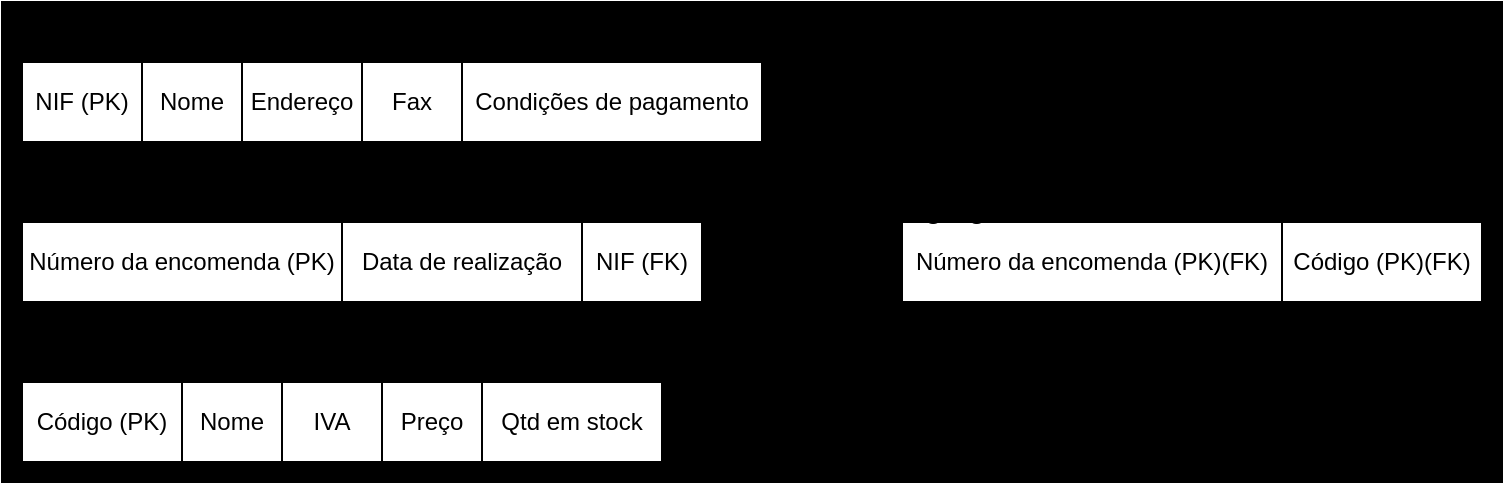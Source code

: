 <mxfile version="28.2.5">
  <diagram name="Página-1" id="wDtdxY2_IoBniYwo5wt_">
    <mxGraphModel dx="1040" dy="593" grid="1" gridSize="10" guides="1" tooltips="1" connect="1" arrows="1" fold="1" page="1" pageScale="1" pageWidth="827" pageHeight="1169" math="0" shadow="0">
      <root>
        <mxCell id="0" />
        <mxCell id="1" parent="0" />
        <mxCell id="pKLedcCFIGrDwByX7Gnq-29" value="" style="rounded=0;whiteSpace=wrap;html=1;fillColor=light-dark(#000000,#545252);" vertex="1" parent="1">
          <mxGeometry x="30" y="10" width="750" height="240" as="geometry" />
        </mxCell>
        <mxCell id="pKLedcCFIGrDwByX7Gnq-2" value="NIF (PK)" style="rounded=0;whiteSpace=wrap;html=1;" vertex="1" parent="1">
          <mxGeometry x="40" y="40" width="60" height="40" as="geometry" />
        </mxCell>
        <mxCell id="pKLedcCFIGrDwByX7Gnq-3" value="&lt;font style=&quot;font-size: 14px;&quot;&gt;Fornecedor&lt;/font&gt;" style="text;strokeColor=none;fillColor=none;html=1;fontSize=24;fontStyle=1;verticalAlign=middle;align=center;" vertex="1" parent="1">
          <mxGeometry x="30" y="20" width="100" height="20" as="geometry" />
        </mxCell>
        <mxCell id="pKLedcCFIGrDwByX7Gnq-4" value="Nome" style="rounded=0;whiteSpace=wrap;html=1;" vertex="1" parent="1">
          <mxGeometry x="100" y="40" width="50" height="40" as="geometry" />
        </mxCell>
        <mxCell id="pKLedcCFIGrDwByX7Gnq-6" value="Condições de pagamento" style="rounded=0;whiteSpace=wrap;html=1;" vertex="1" parent="1">
          <mxGeometry x="260" y="40" width="150" height="40" as="geometry" />
        </mxCell>
        <mxCell id="pKLedcCFIGrDwByX7Gnq-7" value="Fax" style="rounded=0;whiteSpace=wrap;html=1;" vertex="1" parent="1">
          <mxGeometry x="210" y="40" width="50" height="40" as="geometry" />
        </mxCell>
        <mxCell id="pKLedcCFIGrDwByX7Gnq-8" value="Endereço" style="rounded=0;whiteSpace=wrap;html=1;" vertex="1" parent="1">
          <mxGeometry x="150" y="40" width="60" height="40" as="geometry" />
        </mxCell>
        <mxCell id="pKLedcCFIGrDwByX7Gnq-9" value="Número da encomenda (PK)" style="rounded=0;whiteSpace=wrap;html=1;" vertex="1" parent="1">
          <mxGeometry x="40" y="120" width="160" height="40" as="geometry" />
        </mxCell>
        <mxCell id="pKLedcCFIGrDwByX7Gnq-10" value="&lt;span style=&quot;font-size: 14px;&quot;&gt;Encomenda&lt;/span&gt;" style="text;strokeColor=none;fillColor=none;html=1;fontSize=24;fontStyle=1;verticalAlign=middle;align=center;" vertex="1" parent="1">
          <mxGeometry x="40" y="100" width="80" height="20" as="geometry" />
        </mxCell>
        <mxCell id="pKLedcCFIGrDwByX7Gnq-11" style="edgeStyle=orthogonalEdgeStyle;rounded=0;orthogonalLoop=1;jettySize=auto;html=1;exitX=0.5;exitY=1;exitDx=0;exitDy=0;" edge="1" parent="1" source="pKLedcCFIGrDwByX7Gnq-10" target="pKLedcCFIGrDwByX7Gnq-10">
          <mxGeometry relative="1" as="geometry" />
        </mxCell>
        <mxCell id="pKLedcCFIGrDwByX7Gnq-12" value="Data de realização" style="rounded=0;whiteSpace=wrap;html=1;" vertex="1" parent="1">
          <mxGeometry x="200" y="120" width="120" height="40" as="geometry" />
        </mxCell>
        <mxCell id="pKLedcCFIGrDwByX7Gnq-14" style="edgeStyle=orthogonalEdgeStyle;rounded=0;orthogonalLoop=1;jettySize=auto;html=1;exitX=0.5;exitY=0;exitDx=0;exitDy=0;entryX=0.5;entryY=1;entryDx=0;entryDy=0;" edge="1" parent="1" source="pKLedcCFIGrDwByX7Gnq-13" target="pKLedcCFIGrDwByX7Gnq-2">
          <mxGeometry relative="1" as="geometry" />
        </mxCell>
        <mxCell id="pKLedcCFIGrDwByX7Gnq-13" value="NIF (FK)" style="rounded=0;whiteSpace=wrap;html=1;" vertex="1" parent="1">
          <mxGeometry x="320" y="120" width="60" height="40" as="geometry" />
        </mxCell>
        <mxCell id="pKLedcCFIGrDwByX7Gnq-15" value="&lt;font style=&quot;font-size: 14px;&quot;&gt;Produto&lt;/font&gt;" style="text;strokeColor=none;fillColor=none;html=1;fontSize=24;fontStyle=1;verticalAlign=middle;align=center;" vertex="1" parent="1">
          <mxGeometry x="40" y="180" width="60" height="20" as="geometry" />
        </mxCell>
        <mxCell id="pKLedcCFIGrDwByX7Gnq-16" value="Código (PK)" style="rounded=0;whiteSpace=wrap;html=1;" vertex="1" parent="1">
          <mxGeometry x="40" y="200" width="80" height="40" as="geometry" />
        </mxCell>
        <mxCell id="pKLedcCFIGrDwByX7Gnq-17" value="Nome" style="rounded=0;whiteSpace=wrap;html=1;" vertex="1" parent="1">
          <mxGeometry x="120" y="200" width="50" height="40" as="geometry" />
        </mxCell>
        <mxCell id="pKLedcCFIGrDwByX7Gnq-18" value="IVA" style="rounded=0;whiteSpace=wrap;html=1;" vertex="1" parent="1">
          <mxGeometry x="170" y="200" width="50" height="40" as="geometry" />
        </mxCell>
        <mxCell id="pKLedcCFIGrDwByX7Gnq-19" value="Qtd em stock" style="rounded=0;whiteSpace=wrap;html=1;" vertex="1" parent="1">
          <mxGeometry x="270" y="200" width="90" height="40" as="geometry" />
        </mxCell>
        <mxCell id="pKLedcCFIGrDwByX7Gnq-20" value="Preço" style="rounded=0;whiteSpace=wrap;html=1;" vertex="1" parent="1">
          <mxGeometry x="220" y="200" width="50" height="40" as="geometry" />
        </mxCell>
        <mxCell id="pKLedcCFIGrDwByX7Gnq-26" style="edgeStyle=orthogonalEdgeStyle;rounded=0;orthogonalLoop=1;jettySize=auto;html=1;exitX=0.5;exitY=1;exitDx=0;exitDy=0;entryX=0.5;entryY=1;entryDx=0;entryDy=0;" edge="1" parent="1" source="pKLedcCFIGrDwByX7Gnq-22" target="pKLedcCFIGrDwByX7Gnq-9">
          <mxGeometry relative="1" as="geometry">
            <Array as="points">
              <mxPoint x="575" y="170" />
              <mxPoint x="120" y="170" />
            </Array>
          </mxGeometry>
        </mxCell>
        <mxCell id="pKLedcCFIGrDwByX7Gnq-22" value="Número da encomenda (PK)(FK)" style="rounded=0;whiteSpace=wrap;html=1;" vertex="1" parent="1">
          <mxGeometry x="480" y="120" width="190" height="40" as="geometry" />
        </mxCell>
        <mxCell id="pKLedcCFIGrDwByX7Gnq-23" value="&lt;font style=&quot;font-size: 14px;&quot;&gt;Agrega&lt;/font&gt;" style="text;strokeColor=none;fillColor=none;html=1;fontSize=24;fontStyle=1;verticalAlign=middle;align=center;" vertex="1" parent="1">
          <mxGeometry x="480" y="100" width="50" height="20" as="geometry" />
        </mxCell>
        <mxCell id="pKLedcCFIGrDwByX7Gnq-27" style="edgeStyle=orthogonalEdgeStyle;rounded=0;orthogonalLoop=1;jettySize=auto;html=1;exitX=0.5;exitY=1;exitDx=0;exitDy=0;entryX=0.75;entryY=0;entryDx=0;entryDy=0;" edge="1" parent="1" source="pKLedcCFIGrDwByX7Gnq-25" target="pKLedcCFIGrDwByX7Gnq-16">
          <mxGeometry relative="1" as="geometry">
            <Array as="points">
              <mxPoint x="720" y="190" />
              <mxPoint x="100" y="190" />
            </Array>
          </mxGeometry>
        </mxCell>
        <mxCell id="pKLedcCFIGrDwByX7Gnq-25" value="Código (PK)(FK)" style="rounded=0;whiteSpace=wrap;html=1;" vertex="1" parent="1">
          <mxGeometry x="670" y="120" width="100" height="40" as="geometry" />
        </mxCell>
      </root>
    </mxGraphModel>
  </diagram>
</mxfile>
